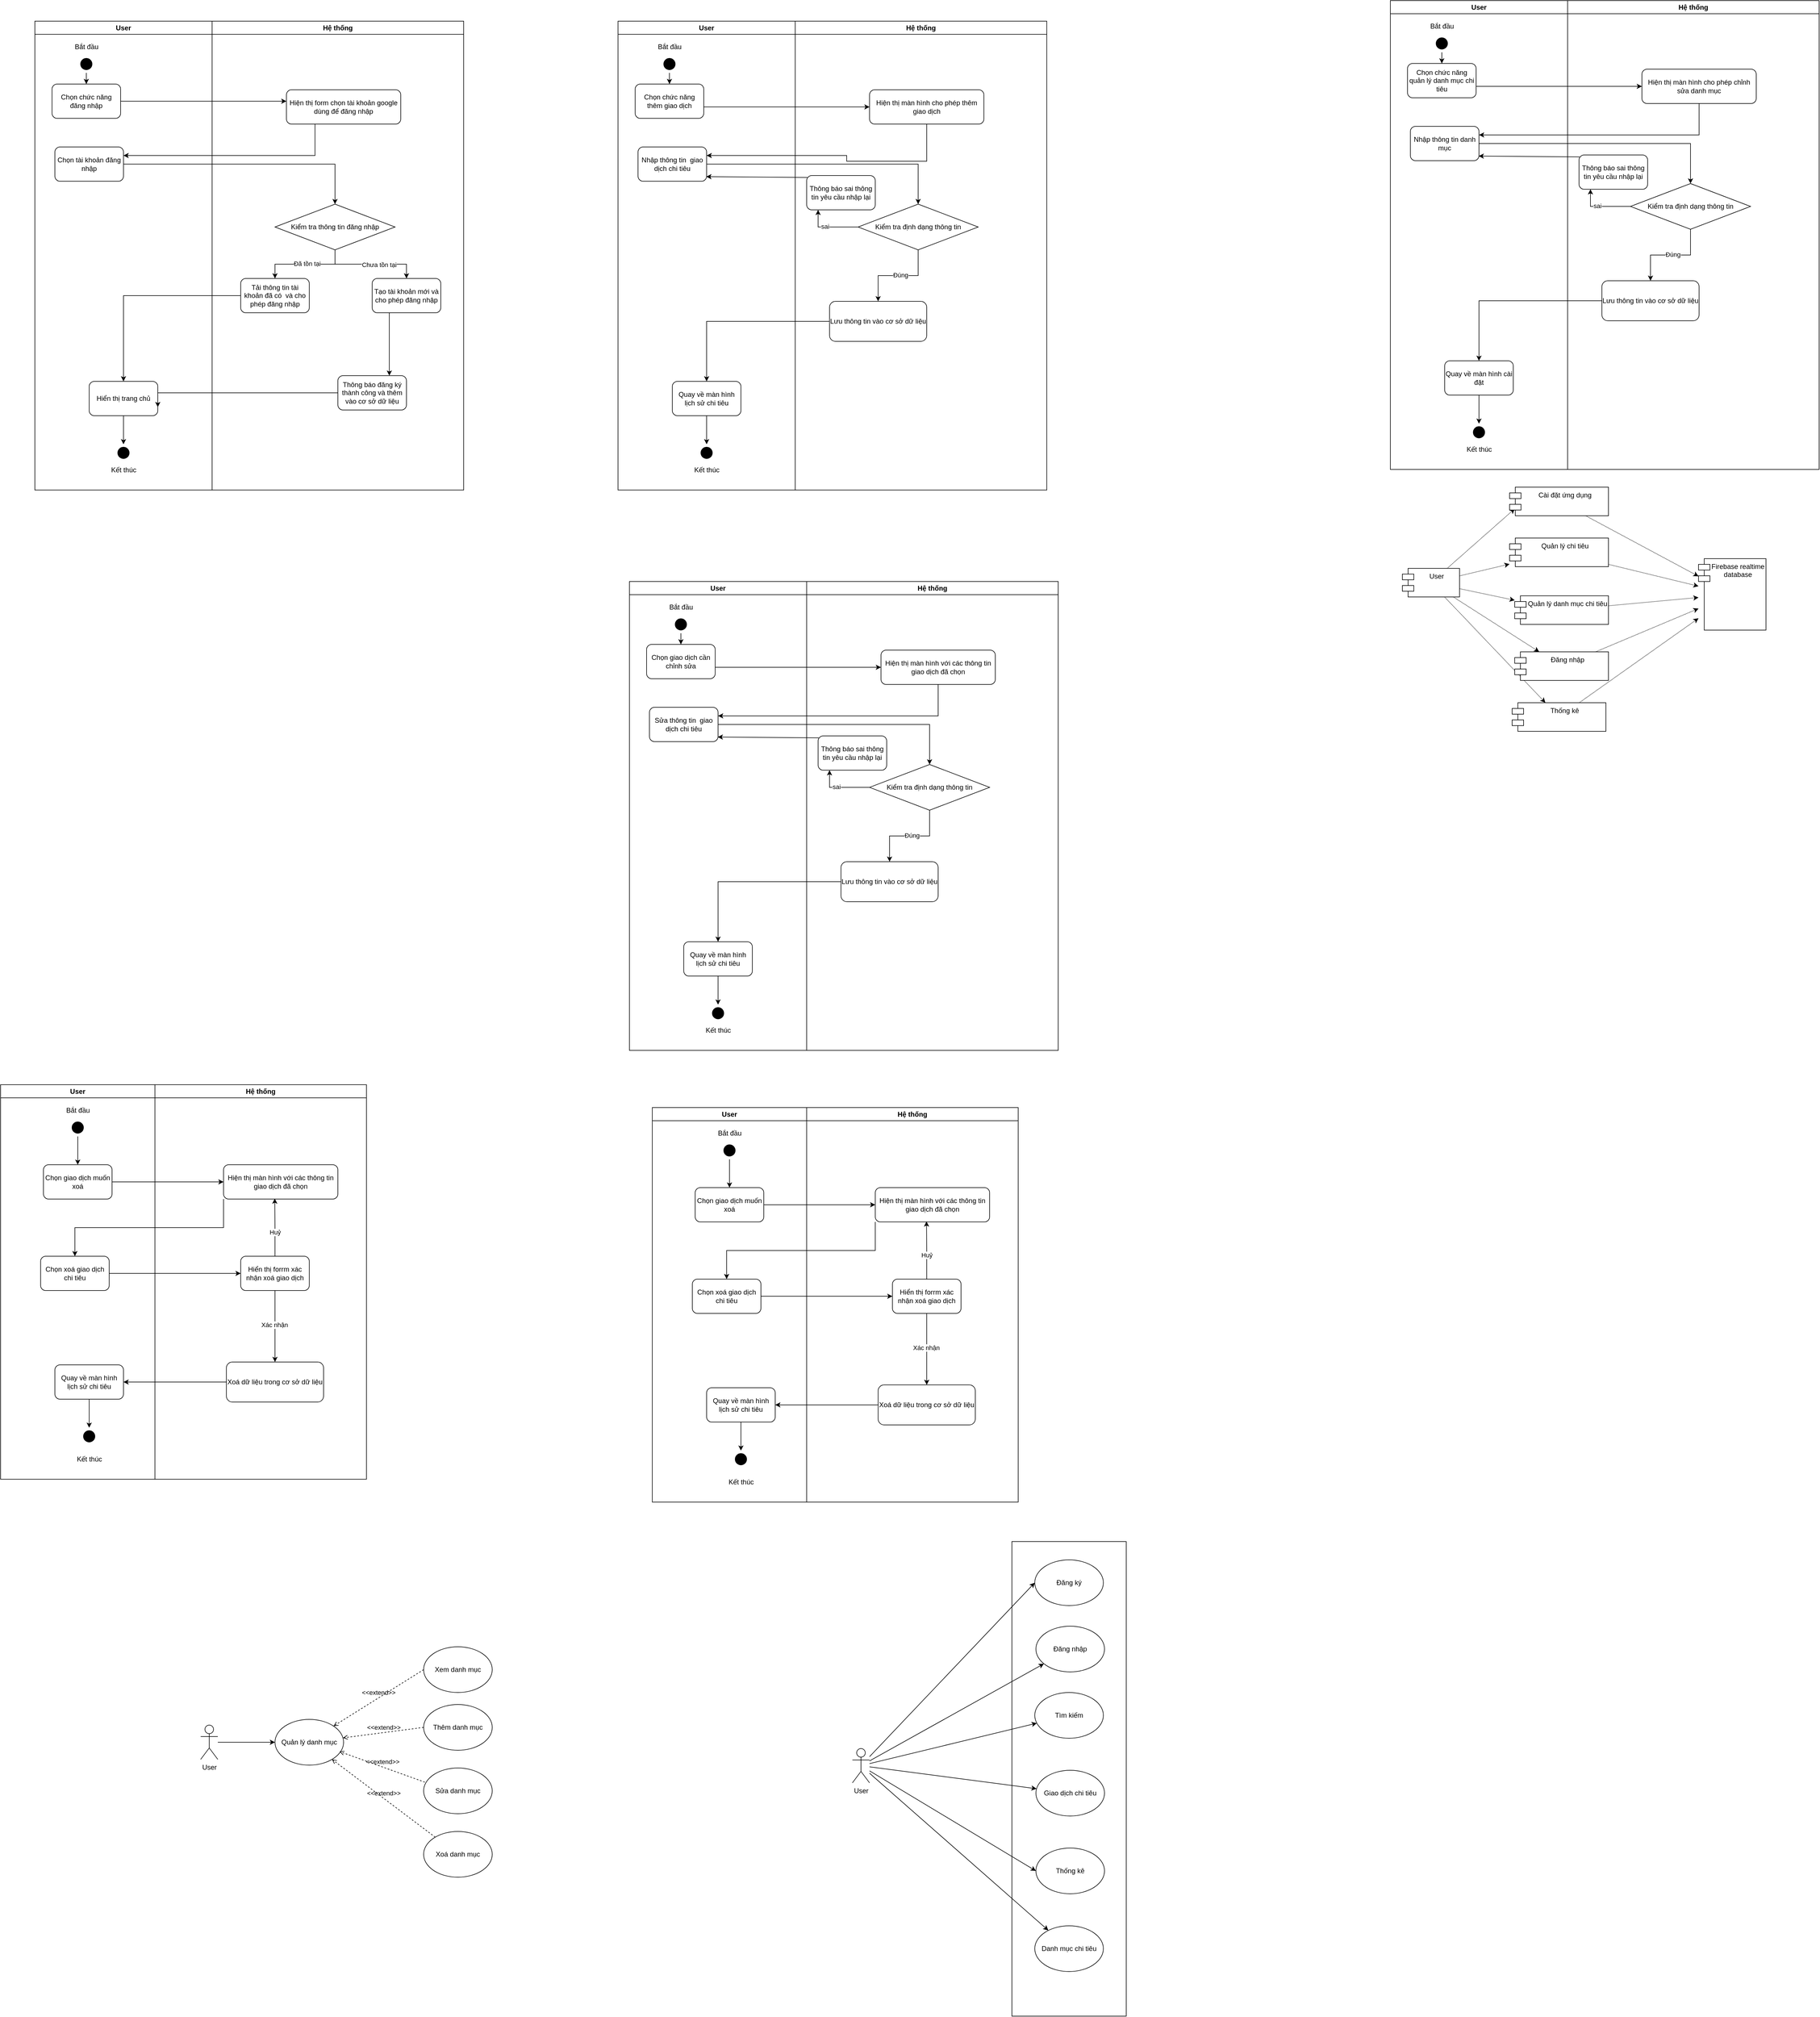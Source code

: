 <mxfile version="22.1.7" type="github">
  <diagram name="Page-1" id="KXttpU9CFeDiYu4vmngs">
    <mxGraphModel dx="1551" dy="868" grid="0" gridSize="10" guides="1" tooltips="1" connect="1" arrows="1" fold="1" page="1" pageScale="1" pageWidth="1200" pageHeight="1920" math="0" shadow="0">
      <root>
        <mxCell id="0" />
        <mxCell id="1" parent="0" />
        <mxCell id="1gGmedYD_RCK3_45rb0M-1" value="User" style="swimlane;whiteSpace=wrap;html=1;" parent="1" vertex="1">
          <mxGeometry x="260" y="290" width="310" height="820" as="geometry" />
        </mxCell>
        <mxCell id="1gGmedYD_RCK3_45rb0M-26" style="edgeStyle=orthogonalEdgeStyle;rounded=0;orthogonalLoop=1;jettySize=auto;html=1;" parent="1gGmedYD_RCK3_45rb0M-1" source="1gGmedYD_RCK3_45rb0M-3" target="1gGmedYD_RCK3_45rb0M-4" edge="1">
          <mxGeometry relative="1" as="geometry" />
        </mxCell>
        <mxCell id="1gGmedYD_RCK3_45rb0M-3" value="" style="ellipse;html=1;shape=endState;fillColor=#000000;strokeColor=#FFFFFF;" parent="1gGmedYD_RCK3_45rb0M-1" vertex="1">
          <mxGeometry x="75" y="60" width="30" height="30" as="geometry" />
        </mxCell>
        <mxCell id="1gGmedYD_RCK3_45rb0M-4" value="Chọn chức năng đăng nhập" style="rounded=1;whiteSpace=wrap;html=1;" parent="1gGmedYD_RCK3_45rb0M-1" vertex="1">
          <mxGeometry x="30" y="110" width="120" height="60" as="geometry" />
        </mxCell>
        <mxCell id="1gGmedYD_RCK3_45rb0M-6" value="Chọn tài khoản đăng nhập" style="rounded=1;whiteSpace=wrap;html=1;" parent="1gGmedYD_RCK3_45rb0M-1" vertex="1">
          <mxGeometry x="35" y="220" width="120" height="60" as="geometry" />
        </mxCell>
        <mxCell id="1gGmedYD_RCK3_45rb0M-20" style="edgeStyle=orthogonalEdgeStyle;rounded=0;orthogonalLoop=1;jettySize=auto;html=1;" parent="1gGmedYD_RCK3_45rb0M-1" source="1gGmedYD_RCK3_45rb0M-18" target="1gGmedYD_RCK3_45rb0M-19" edge="1">
          <mxGeometry relative="1" as="geometry" />
        </mxCell>
        <mxCell id="1gGmedYD_RCK3_45rb0M-18" value="Hiển thị trang chủ" style="rounded=1;whiteSpace=wrap;html=1;" parent="1gGmedYD_RCK3_45rb0M-1" vertex="1">
          <mxGeometry x="95" y="630" width="120" height="60" as="geometry" />
        </mxCell>
        <mxCell id="1gGmedYD_RCK3_45rb0M-19" value="" style="ellipse;html=1;shape=endState;fillColor=#000000;strokeColor=#FFFFFF;" parent="1gGmedYD_RCK3_45rb0M-1" vertex="1">
          <mxGeometry x="140" y="740" width="30" height="30" as="geometry" />
        </mxCell>
        <mxCell id="1gGmedYD_RCK3_45rb0M-21" value="Kết thúc" style="text;html=1;align=center;verticalAlign=middle;resizable=0;points=[];autosize=1;strokeColor=none;fillColor=none;" parent="1gGmedYD_RCK3_45rb0M-1" vertex="1">
          <mxGeometry x="120" y="770" width="70" height="30" as="geometry" />
        </mxCell>
        <mxCell id="1gGmedYD_RCK3_45rb0M-27" value="Bắt đầu" style="text;html=1;align=center;verticalAlign=middle;resizable=0;points=[];autosize=1;strokeColor=none;fillColor=none;" parent="1gGmedYD_RCK3_45rb0M-1" vertex="1">
          <mxGeometry x="55" y="30" width="70" height="30" as="geometry" />
        </mxCell>
        <mxCell id="1gGmedYD_RCK3_45rb0M-2" value="Hệ thống" style="swimlane;whiteSpace=wrap;html=1;" parent="1" vertex="1">
          <mxGeometry x="570" y="290" width="440" height="820" as="geometry" />
        </mxCell>
        <mxCell id="1gGmedYD_RCK3_45rb0M-5" value="Hiện thị form chọn tài khoản google dùng để đăng nhập" style="rounded=1;whiteSpace=wrap;html=1;" parent="1gGmedYD_RCK3_45rb0M-2" vertex="1">
          <mxGeometry x="130" y="120" width="200" height="60" as="geometry" />
        </mxCell>
        <mxCell id="1gGmedYD_RCK3_45rb0M-10" style="edgeStyle=orthogonalEdgeStyle;rounded=0;orthogonalLoop=1;jettySize=auto;html=1;" parent="1gGmedYD_RCK3_45rb0M-2" source="1gGmedYD_RCK3_45rb0M-7" target="1gGmedYD_RCK3_45rb0M-8" edge="1">
          <mxGeometry relative="1" as="geometry" />
        </mxCell>
        <mxCell id="1gGmedYD_RCK3_45rb0M-12" value="Đã tồn tại" style="edgeLabel;html=1;align=center;verticalAlign=middle;resizable=0;points=[];" parent="1gGmedYD_RCK3_45rb0M-10" vertex="1" connectable="0">
          <mxGeometry x="-0.043" y="-1" relative="1" as="geometry">
            <mxPoint as="offset" />
          </mxGeometry>
        </mxCell>
        <mxCell id="1gGmedYD_RCK3_45rb0M-11" style="edgeStyle=orthogonalEdgeStyle;rounded=0;orthogonalLoop=1;jettySize=auto;html=1;" parent="1gGmedYD_RCK3_45rb0M-2" source="1gGmedYD_RCK3_45rb0M-7" target="1gGmedYD_RCK3_45rb0M-9" edge="1">
          <mxGeometry relative="1" as="geometry" />
        </mxCell>
        <mxCell id="1gGmedYD_RCK3_45rb0M-13" value="Chưa tồn tại" style="edgeLabel;html=1;align=center;verticalAlign=middle;resizable=0;points=[];" parent="1gGmedYD_RCK3_45rb0M-11" vertex="1" connectable="0">
          <mxGeometry x="0.164" y="-1" relative="1" as="geometry">
            <mxPoint as="offset" />
          </mxGeometry>
        </mxCell>
        <mxCell id="1gGmedYD_RCK3_45rb0M-7" value="Kiểm tra thông tin đăng nhập" style="rhombus;whiteSpace=wrap;html=1;" parent="1gGmedYD_RCK3_45rb0M-2" vertex="1">
          <mxGeometry x="110" y="320" width="210" height="80" as="geometry" />
        </mxCell>
        <mxCell id="1gGmedYD_RCK3_45rb0M-8" value="Tải thông tin tài khoản đã có&amp;nbsp; và cho phép đăng nhập" style="rounded=1;whiteSpace=wrap;html=1;" parent="1gGmedYD_RCK3_45rb0M-2" vertex="1">
          <mxGeometry x="50" y="450" width="120" height="60" as="geometry" />
        </mxCell>
        <mxCell id="1gGmedYD_RCK3_45rb0M-9" value="Tạo tài khoản mới và cho phép đăng nhập" style="rounded=1;whiteSpace=wrap;html=1;" parent="1gGmedYD_RCK3_45rb0M-2" vertex="1">
          <mxGeometry x="280" y="450" width="120" height="60" as="geometry" />
        </mxCell>
        <mxCell id="1gGmedYD_RCK3_45rb0M-16" value="Thông báo đăng ký thành công và thêm vào cơ sở dữ liệu" style="rounded=1;whiteSpace=wrap;html=1;" parent="1gGmedYD_RCK3_45rb0M-2" vertex="1">
          <mxGeometry x="220" y="620" width="120" height="60" as="geometry" />
        </mxCell>
        <mxCell id="1gGmedYD_RCK3_45rb0M-17" value="" style="endArrow=classic;html=1;rounded=0;entryX=0.75;entryY=0;entryDx=0;entryDy=0;exitX=0.25;exitY=1;exitDx=0;exitDy=0;" parent="1gGmedYD_RCK3_45rb0M-2" source="1gGmedYD_RCK3_45rb0M-9" target="1gGmedYD_RCK3_45rb0M-16" edge="1">
          <mxGeometry width="50" height="50" relative="1" as="geometry">
            <mxPoint y="470" as="sourcePoint" />
            <mxPoint x="50" y="420" as="targetPoint" />
            <Array as="points" />
          </mxGeometry>
        </mxCell>
        <mxCell id="1gGmedYD_RCK3_45rb0M-22" style="edgeStyle=orthogonalEdgeStyle;rounded=0;orthogonalLoop=1;jettySize=auto;html=1;entryX=1;entryY=0.75;entryDx=0;entryDy=0;" parent="1" source="1gGmedYD_RCK3_45rb0M-16" target="1gGmedYD_RCK3_45rb0M-18" edge="1">
          <mxGeometry relative="1" as="geometry">
            <Array as="points">
              <mxPoint x="475" y="940" />
            </Array>
          </mxGeometry>
        </mxCell>
        <mxCell id="1gGmedYD_RCK3_45rb0M-23" style="edgeStyle=orthogonalEdgeStyle;rounded=0;orthogonalLoop=1;jettySize=auto;html=1;" parent="1" source="1gGmedYD_RCK3_45rb0M-8" target="1gGmedYD_RCK3_45rb0M-18" edge="1">
          <mxGeometry relative="1" as="geometry" />
        </mxCell>
        <mxCell id="1gGmedYD_RCK3_45rb0M-15" style="edgeStyle=orthogonalEdgeStyle;rounded=0;orthogonalLoop=1;jettySize=auto;html=1;" parent="1" source="1gGmedYD_RCK3_45rb0M-6" target="1gGmedYD_RCK3_45rb0M-7" edge="1">
          <mxGeometry relative="1" as="geometry">
            <mxPoint x="490" y="620" as="targetPoint" />
          </mxGeometry>
        </mxCell>
        <mxCell id="1gGmedYD_RCK3_45rb0M-24" style="edgeStyle=orthogonalEdgeStyle;rounded=0;orthogonalLoop=1;jettySize=auto;html=1;" parent="1" source="1gGmedYD_RCK3_45rb0M-4" target="1gGmedYD_RCK3_45rb0M-5" edge="1">
          <mxGeometry relative="1" as="geometry">
            <Array as="points">
              <mxPoint x="630" y="430" />
              <mxPoint x="630" y="430" />
            </Array>
          </mxGeometry>
        </mxCell>
        <mxCell id="1gGmedYD_RCK3_45rb0M-25" style="edgeStyle=orthogonalEdgeStyle;rounded=0;orthogonalLoop=1;jettySize=auto;html=1;entryX=1;entryY=0.25;entryDx=0;entryDy=0;" parent="1" source="1gGmedYD_RCK3_45rb0M-5" target="1gGmedYD_RCK3_45rb0M-6" edge="1">
          <mxGeometry relative="1" as="geometry">
            <Array as="points">
              <mxPoint x="750" y="525" />
            </Array>
          </mxGeometry>
        </mxCell>
        <mxCell id="1gGmedYD_RCK3_45rb0M-28" value="User" style="swimlane;whiteSpace=wrap;html=1;" parent="1" vertex="1">
          <mxGeometry x="1280" y="290" width="310" height="820" as="geometry" />
        </mxCell>
        <mxCell id="1gGmedYD_RCK3_45rb0M-29" style="edgeStyle=orthogonalEdgeStyle;rounded=0;orthogonalLoop=1;jettySize=auto;html=1;" parent="1gGmedYD_RCK3_45rb0M-28" source="1gGmedYD_RCK3_45rb0M-30" target="1gGmedYD_RCK3_45rb0M-31" edge="1">
          <mxGeometry relative="1" as="geometry" />
        </mxCell>
        <mxCell id="1gGmedYD_RCK3_45rb0M-30" value="" style="ellipse;html=1;shape=endState;fillColor=#000000;strokeColor=#FFFFFF;" parent="1gGmedYD_RCK3_45rb0M-28" vertex="1">
          <mxGeometry x="75" y="60" width="30" height="30" as="geometry" />
        </mxCell>
        <mxCell id="1gGmedYD_RCK3_45rb0M-31" value="Chọn chức năng thêm giao dịch" style="rounded=1;whiteSpace=wrap;html=1;" parent="1gGmedYD_RCK3_45rb0M-28" vertex="1">
          <mxGeometry x="30" y="110" width="120" height="60" as="geometry" />
        </mxCell>
        <mxCell id="1gGmedYD_RCK3_45rb0M-32" value="Nhập thông tin&amp;nbsp; giao dịch chi tiêu" style="rounded=1;whiteSpace=wrap;html=1;" parent="1gGmedYD_RCK3_45rb0M-28" vertex="1">
          <mxGeometry x="35" y="220" width="120" height="60" as="geometry" />
        </mxCell>
        <mxCell id="1gGmedYD_RCK3_45rb0M-33" style="edgeStyle=orthogonalEdgeStyle;rounded=0;orthogonalLoop=1;jettySize=auto;html=1;" parent="1gGmedYD_RCK3_45rb0M-28" source="1gGmedYD_RCK3_45rb0M-34" target="1gGmedYD_RCK3_45rb0M-35" edge="1">
          <mxGeometry relative="1" as="geometry" />
        </mxCell>
        <mxCell id="1gGmedYD_RCK3_45rb0M-34" value="Quay về màn hình lịch sử chi tiêu" style="rounded=1;whiteSpace=wrap;html=1;" parent="1gGmedYD_RCK3_45rb0M-28" vertex="1">
          <mxGeometry x="95" y="630" width="120" height="60" as="geometry" />
        </mxCell>
        <mxCell id="1gGmedYD_RCK3_45rb0M-35" value="" style="ellipse;html=1;shape=endState;fillColor=#000000;strokeColor=#FFFFFF;" parent="1gGmedYD_RCK3_45rb0M-28" vertex="1">
          <mxGeometry x="140" y="740" width="30" height="30" as="geometry" />
        </mxCell>
        <mxCell id="1gGmedYD_RCK3_45rb0M-36" value="Kết thúc" style="text;html=1;align=center;verticalAlign=middle;resizable=0;points=[];autosize=1;strokeColor=none;fillColor=none;" parent="1gGmedYD_RCK3_45rb0M-28" vertex="1">
          <mxGeometry x="120" y="770" width="70" height="30" as="geometry" />
        </mxCell>
        <mxCell id="1gGmedYD_RCK3_45rb0M-37" value="Bắt đầu" style="text;html=1;align=center;verticalAlign=middle;resizable=0;points=[];autosize=1;strokeColor=none;fillColor=none;" parent="1gGmedYD_RCK3_45rb0M-28" vertex="1">
          <mxGeometry x="55" y="30" width="70" height="30" as="geometry" />
        </mxCell>
        <mxCell id="1gGmedYD_RCK3_45rb0M-38" value="Hệ thống" style="swimlane;whiteSpace=wrap;html=1;" parent="1" vertex="1">
          <mxGeometry x="1590" y="290" width="440" height="820" as="geometry" />
        </mxCell>
        <mxCell id="1gGmedYD_RCK3_45rb0M-39" value="Hiện thị màn hình cho phép thêm giao dịch" style="rounded=1;whiteSpace=wrap;html=1;" parent="1gGmedYD_RCK3_45rb0M-38" vertex="1">
          <mxGeometry x="130" y="120" width="200" height="60" as="geometry" />
        </mxCell>
        <mxCell id="1gGmedYD_RCK3_45rb0M-40" style="edgeStyle=orthogonalEdgeStyle;rounded=0;orthogonalLoop=1;jettySize=auto;html=1;" parent="1gGmedYD_RCK3_45rb0M-38" source="1gGmedYD_RCK3_45rb0M-44" target="1gGmedYD_RCK3_45rb0M-45" edge="1">
          <mxGeometry relative="1" as="geometry" />
        </mxCell>
        <mxCell id="1gGmedYD_RCK3_45rb0M-41" value="Đúng" style="edgeLabel;html=1;align=center;verticalAlign=middle;resizable=0;points=[];" parent="1gGmedYD_RCK3_45rb0M-40" vertex="1" connectable="0">
          <mxGeometry x="-0.043" y="-1" relative="1" as="geometry">
            <mxPoint as="offset" />
          </mxGeometry>
        </mxCell>
        <mxCell id="1gGmedYD_RCK3_45rb0M-42" style="edgeStyle=orthogonalEdgeStyle;rounded=0;orthogonalLoop=1;jettySize=auto;html=1;exitX=0;exitY=0.5;exitDx=0;exitDy=0;" parent="1gGmedYD_RCK3_45rb0M-38" source="1gGmedYD_RCK3_45rb0M-44" edge="1">
          <mxGeometry relative="1" as="geometry">
            <mxPoint x="100" y="360" as="sourcePoint" />
            <mxPoint x="40" y="330" as="targetPoint" />
            <Array as="points">
              <mxPoint x="40" y="360" />
            </Array>
          </mxGeometry>
        </mxCell>
        <mxCell id="1gGmedYD_RCK3_45rb0M-43" value="sai" style="edgeLabel;html=1;align=center;verticalAlign=middle;resizable=0;points=[];" parent="1gGmedYD_RCK3_45rb0M-42" vertex="1" connectable="0">
          <mxGeometry x="0.164" y="-1" relative="1" as="geometry">
            <mxPoint as="offset" />
          </mxGeometry>
        </mxCell>
        <mxCell id="1gGmedYD_RCK3_45rb0M-44" value="Kiểm tra định dạng thông tin" style="rhombus;whiteSpace=wrap;html=1;" parent="1gGmedYD_RCK3_45rb0M-38" vertex="1">
          <mxGeometry x="110" y="320" width="210" height="80" as="geometry" />
        </mxCell>
        <mxCell id="1gGmedYD_RCK3_45rb0M-45" value="Lưu thông tin vào cơ sở dữ liệu " style="rounded=1;whiteSpace=wrap;html=1;" parent="1gGmedYD_RCK3_45rb0M-38" vertex="1">
          <mxGeometry x="60" y="490" width="170" height="70" as="geometry" />
        </mxCell>
        <mxCell id="1gGmedYD_RCK3_45rb0M-46" value="Thông báo sai thông tin yêu cầu nhập lại" style="rounded=1;whiteSpace=wrap;html=1;" parent="1gGmedYD_RCK3_45rb0M-38" vertex="1">
          <mxGeometry x="20" y="270" width="120" height="60" as="geometry" />
        </mxCell>
        <mxCell id="1gGmedYD_RCK3_45rb0M-50" style="edgeStyle=orthogonalEdgeStyle;rounded=0;orthogonalLoop=1;jettySize=auto;html=1;" parent="1" source="1gGmedYD_RCK3_45rb0M-45" target="1gGmedYD_RCK3_45rb0M-34" edge="1">
          <mxGeometry relative="1" as="geometry" />
        </mxCell>
        <mxCell id="1gGmedYD_RCK3_45rb0M-51" style="edgeStyle=orthogonalEdgeStyle;rounded=0;orthogonalLoop=1;jettySize=auto;html=1;" parent="1" source="1gGmedYD_RCK3_45rb0M-32" target="1gGmedYD_RCK3_45rb0M-44" edge="1">
          <mxGeometry relative="1" as="geometry">
            <mxPoint x="1420" y="630" as="targetPoint" />
          </mxGeometry>
        </mxCell>
        <mxCell id="1gGmedYD_RCK3_45rb0M-52" style="edgeStyle=orthogonalEdgeStyle;rounded=0;orthogonalLoop=1;jettySize=auto;html=1;" parent="1" source="1gGmedYD_RCK3_45rb0M-31" target="1gGmedYD_RCK3_45rb0M-39" edge="1">
          <mxGeometry relative="1" as="geometry">
            <Array as="points">
              <mxPoint x="1560" y="440" />
              <mxPoint x="1560" y="440" />
            </Array>
          </mxGeometry>
        </mxCell>
        <mxCell id="1gGmedYD_RCK3_45rb0M-53" style="edgeStyle=orthogonalEdgeStyle;rounded=0;orthogonalLoop=1;jettySize=auto;html=1;entryX=1;entryY=0.25;entryDx=0;entryDy=0;" parent="1" source="1gGmedYD_RCK3_45rb0M-39" target="1gGmedYD_RCK3_45rb0M-32" edge="1">
          <mxGeometry relative="1" as="geometry">
            <Array as="points">
              <mxPoint x="1680" y="535" />
            </Array>
          </mxGeometry>
        </mxCell>
        <mxCell id="1gGmedYD_RCK3_45rb0M-55" style="rounded=0;orthogonalLoop=1;jettySize=auto;html=1;entryX=0.995;entryY=0.866;entryDx=0;entryDy=0;entryPerimeter=0;exitX=0.009;exitY=0.056;exitDx=0;exitDy=0;exitPerimeter=0;" parent="1" source="1gGmedYD_RCK3_45rb0M-46" target="1gGmedYD_RCK3_45rb0M-32" edge="1">
          <mxGeometry relative="1" as="geometry" />
        </mxCell>
        <mxCell id="1gGmedYD_RCK3_45rb0M-80" value="User" style="swimlane;whiteSpace=wrap;html=1;" parent="1" vertex="1">
          <mxGeometry x="1300" y="1270" width="310" height="820" as="geometry" />
        </mxCell>
        <mxCell id="1gGmedYD_RCK3_45rb0M-81" style="edgeStyle=orthogonalEdgeStyle;rounded=0;orthogonalLoop=1;jettySize=auto;html=1;" parent="1gGmedYD_RCK3_45rb0M-80" source="1gGmedYD_RCK3_45rb0M-82" target="1gGmedYD_RCK3_45rb0M-83" edge="1">
          <mxGeometry relative="1" as="geometry" />
        </mxCell>
        <mxCell id="1gGmedYD_RCK3_45rb0M-82" value="" style="ellipse;html=1;shape=endState;fillColor=#000000;strokeColor=#FFFFFF;" parent="1gGmedYD_RCK3_45rb0M-80" vertex="1">
          <mxGeometry x="75" y="60" width="30" height="30" as="geometry" />
        </mxCell>
        <mxCell id="1gGmedYD_RCK3_45rb0M-83" value="Chọn giao dịch cần chỉnh sửa" style="rounded=1;whiteSpace=wrap;html=1;" parent="1gGmedYD_RCK3_45rb0M-80" vertex="1">
          <mxGeometry x="30" y="110" width="120" height="60" as="geometry" />
        </mxCell>
        <mxCell id="1gGmedYD_RCK3_45rb0M-84" value="Sửa thông tin&amp;nbsp; giao dịch chi tiêu" style="rounded=1;whiteSpace=wrap;html=1;" parent="1gGmedYD_RCK3_45rb0M-80" vertex="1">
          <mxGeometry x="35" y="220" width="120" height="60" as="geometry" />
        </mxCell>
        <mxCell id="1gGmedYD_RCK3_45rb0M-85" style="edgeStyle=orthogonalEdgeStyle;rounded=0;orthogonalLoop=1;jettySize=auto;html=1;" parent="1gGmedYD_RCK3_45rb0M-80" source="1gGmedYD_RCK3_45rb0M-86" target="1gGmedYD_RCK3_45rb0M-87" edge="1">
          <mxGeometry relative="1" as="geometry" />
        </mxCell>
        <mxCell id="1gGmedYD_RCK3_45rb0M-86" value="Quay về màn hình lịch sử chi tiêu" style="rounded=1;whiteSpace=wrap;html=1;" parent="1gGmedYD_RCK3_45rb0M-80" vertex="1">
          <mxGeometry x="95" y="630" width="120" height="60" as="geometry" />
        </mxCell>
        <mxCell id="1gGmedYD_RCK3_45rb0M-87" value="" style="ellipse;html=1;shape=endState;fillColor=#000000;strokeColor=#FFFFFF;" parent="1gGmedYD_RCK3_45rb0M-80" vertex="1">
          <mxGeometry x="140" y="740" width="30" height="30" as="geometry" />
        </mxCell>
        <mxCell id="1gGmedYD_RCK3_45rb0M-88" value="Kết thúc" style="text;html=1;align=center;verticalAlign=middle;resizable=0;points=[];autosize=1;strokeColor=none;fillColor=none;" parent="1gGmedYD_RCK3_45rb0M-80" vertex="1">
          <mxGeometry x="120" y="770" width="70" height="30" as="geometry" />
        </mxCell>
        <mxCell id="1gGmedYD_RCK3_45rb0M-89" value="Bắt đầu" style="text;html=1;align=center;verticalAlign=middle;resizable=0;points=[];autosize=1;strokeColor=none;fillColor=none;" parent="1gGmedYD_RCK3_45rb0M-80" vertex="1">
          <mxGeometry x="55" y="30" width="70" height="30" as="geometry" />
        </mxCell>
        <mxCell id="1gGmedYD_RCK3_45rb0M-90" value="Hệ thống" style="swimlane;whiteSpace=wrap;html=1;" parent="1" vertex="1">
          <mxGeometry x="1610" y="1270" width="440" height="820" as="geometry" />
        </mxCell>
        <mxCell id="1gGmedYD_RCK3_45rb0M-91" value="Hiện thị màn hình với các thông tin giao dịch đã chọn" style="rounded=1;whiteSpace=wrap;html=1;" parent="1gGmedYD_RCK3_45rb0M-90" vertex="1">
          <mxGeometry x="130" y="120" width="200" height="60" as="geometry" />
        </mxCell>
        <mxCell id="1gGmedYD_RCK3_45rb0M-92" style="edgeStyle=orthogonalEdgeStyle;rounded=0;orthogonalLoop=1;jettySize=auto;html=1;" parent="1gGmedYD_RCK3_45rb0M-90" source="1gGmedYD_RCK3_45rb0M-96" target="1gGmedYD_RCK3_45rb0M-97" edge="1">
          <mxGeometry relative="1" as="geometry" />
        </mxCell>
        <mxCell id="1gGmedYD_RCK3_45rb0M-93" value="Đúng" style="edgeLabel;html=1;align=center;verticalAlign=middle;resizable=0;points=[];" parent="1gGmedYD_RCK3_45rb0M-92" vertex="1" connectable="0">
          <mxGeometry x="-0.043" y="-1" relative="1" as="geometry">
            <mxPoint as="offset" />
          </mxGeometry>
        </mxCell>
        <mxCell id="1gGmedYD_RCK3_45rb0M-94" style="edgeStyle=orthogonalEdgeStyle;rounded=0;orthogonalLoop=1;jettySize=auto;html=1;exitX=0;exitY=0.5;exitDx=0;exitDy=0;" parent="1gGmedYD_RCK3_45rb0M-90" source="1gGmedYD_RCK3_45rb0M-96" edge="1">
          <mxGeometry relative="1" as="geometry">
            <mxPoint x="100" y="360" as="sourcePoint" />
            <mxPoint x="40" y="330" as="targetPoint" />
            <Array as="points">
              <mxPoint x="40" y="360" />
            </Array>
          </mxGeometry>
        </mxCell>
        <mxCell id="1gGmedYD_RCK3_45rb0M-95" value="sai" style="edgeLabel;html=1;align=center;verticalAlign=middle;resizable=0;points=[];" parent="1gGmedYD_RCK3_45rb0M-94" vertex="1" connectable="0">
          <mxGeometry x="0.164" y="-1" relative="1" as="geometry">
            <mxPoint as="offset" />
          </mxGeometry>
        </mxCell>
        <mxCell id="1gGmedYD_RCK3_45rb0M-96" value="Kiểm tra định dạng thông tin" style="rhombus;whiteSpace=wrap;html=1;" parent="1gGmedYD_RCK3_45rb0M-90" vertex="1">
          <mxGeometry x="110" y="320" width="210" height="80" as="geometry" />
        </mxCell>
        <mxCell id="1gGmedYD_RCK3_45rb0M-97" value="Lưu thông tin vào cơ sở dữ liệu " style="rounded=1;whiteSpace=wrap;html=1;" parent="1gGmedYD_RCK3_45rb0M-90" vertex="1">
          <mxGeometry x="60" y="490" width="170" height="70" as="geometry" />
        </mxCell>
        <mxCell id="1gGmedYD_RCK3_45rb0M-98" value="Thông báo sai thông tin yêu cầu nhập lại" style="rounded=1;whiteSpace=wrap;html=1;" parent="1gGmedYD_RCK3_45rb0M-90" vertex="1">
          <mxGeometry x="20" y="270" width="120" height="60" as="geometry" />
        </mxCell>
        <mxCell id="1gGmedYD_RCK3_45rb0M-99" style="edgeStyle=orthogonalEdgeStyle;rounded=0;orthogonalLoop=1;jettySize=auto;html=1;" parent="1" source="1gGmedYD_RCK3_45rb0M-97" target="1gGmedYD_RCK3_45rb0M-86" edge="1">
          <mxGeometry relative="1" as="geometry" />
        </mxCell>
        <mxCell id="1gGmedYD_RCK3_45rb0M-100" style="edgeStyle=orthogonalEdgeStyle;rounded=0;orthogonalLoop=1;jettySize=auto;html=1;" parent="1" source="1gGmedYD_RCK3_45rb0M-84" target="1gGmedYD_RCK3_45rb0M-96" edge="1">
          <mxGeometry relative="1" as="geometry">
            <mxPoint x="1440" y="1610" as="targetPoint" />
          </mxGeometry>
        </mxCell>
        <mxCell id="1gGmedYD_RCK3_45rb0M-101" style="edgeStyle=orthogonalEdgeStyle;rounded=0;orthogonalLoop=1;jettySize=auto;html=1;" parent="1" source="1gGmedYD_RCK3_45rb0M-83" target="1gGmedYD_RCK3_45rb0M-91" edge="1">
          <mxGeometry relative="1" as="geometry">
            <Array as="points">
              <mxPoint x="1580" y="1420" />
              <mxPoint x="1580" y="1420" />
            </Array>
          </mxGeometry>
        </mxCell>
        <mxCell id="1gGmedYD_RCK3_45rb0M-102" style="edgeStyle=orthogonalEdgeStyle;rounded=0;orthogonalLoop=1;jettySize=auto;html=1;entryX=1;entryY=0.25;entryDx=0;entryDy=0;" parent="1" source="1gGmedYD_RCK3_45rb0M-91" target="1gGmedYD_RCK3_45rb0M-84" edge="1">
          <mxGeometry relative="1" as="geometry">
            <Array as="points">
              <mxPoint x="1840" y="1505" />
            </Array>
          </mxGeometry>
        </mxCell>
        <mxCell id="1gGmedYD_RCK3_45rb0M-103" style="rounded=0;orthogonalLoop=1;jettySize=auto;html=1;entryX=0.995;entryY=0.866;entryDx=0;entryDy=0;entryPerimeter=0;exitX=0.009;exitY=0.056;exitDx=0;exitDy=0;exitPerimeter=0;" parent="1" source="1gGmedYD_RCK3_45rb0M-98" target="1gGmedYD_RCK3_45rb0M-84" edge="1">
          <mxGeometry relative="1" as="geometry" />
        </mxCell>
        <mxCell id="1gGmedYD_RCK3_45rb0M-114" value="User" style="swimlane;whiteSpace=wrap;html=1;" parent="1" vertex="1">
          <mxGeometry x="1340" y="2190" width="270" height="690" as="geometry" />
        </mxCell>
        <mxCell id="1gGmedYD_RCK3_45rb0M-115" style="edgeStyle=orthogonalEdgeStyle;rounded=0;orthogonalLoop=1;jettySize=auto;html=1;" parent="1gGmedYD_RCK3_45rb0M-114" source="1gGmedYD_RCK3_45rb0M-116" target="1gGmedYD_RCK3_45rb0M-117" edge="1">
          <mxGeometry relative="1" as="geometry" />
        </mxCell>
        <mxCell id="1gGmedYD_RCK3_45rb0M-116" value="" style="ellipse;html=1;shape=endState;fillColor=#000000;strokeColor=#FFFFFF;" parent="1gGmedYD_RCK3_45rb0M-114" vertex="1">
          <mxGeometry x="120" y="60" width="30" height="30" as="geometry" />
        </mxCell>
        <mxCell id="1gGmedYD_RCK3_45rb0M-117" value="Chọn giao dịch muốn xoá" style="rounded=1;whiteSpace=wrap;html=1;" parent="1gGmedYD_RCK3_45rb0M-114" vertex="1">
          <mxGeometry x="75" y="140" width="120" height="60" as="geometry" />
        </mxCell>
        <mxCell id="1gGmedYD_RCK3_45rb0M-119" style="edgeStyle=orthogonalEdgeStyle;rounded=0;orthogonalLoop=1;jettySize=auto;html=1;" parent="1gGmedYD_RCK3_45rb0M-114" source="1gGmedYD_RCK3_45rb0M-120" target="1gGmedYD_RCK3_45rb0M-121" edge="1">
          <mxGeometry relative="1" as="geometry" />
        </mxCell>
        <mxCell id="1gGmedYD_RCK3_45rb0M-120" value="Quay về màn hình lịch sử chi tiêu" style="rounded=1;whiteSpace=wrap;html=1;" parent="1gGmedYD_RCK3_45rb0M-114" vertex="1">
          <mxGeometry x="95" y="490" width="120" height="60" as="geometry" />
        </mxCell>
        <mxCell id="1gGmedYD_RCK3_45rb0M-121" value="" style="ellipse;html=1;shape=endState;fillColor=#000000;strokeColor=#FFFFFF;" parent="1gGmedYD_RCK3_45rb0M-114" vertex="1">
          <mxGeometry x="140" y="600" width="30" height="30" as="geometry" />
        </mxCell>
        <mxCell id="1gGmedYD_RCK3_45rb0M-122" value="Kết thúc" style="text;html=1;align=center;verticalAlign=middle;resizable=0;points=[];autosize=1;strokeColor=none;fillColor=none;" parent="1gGmedYD_RCK3_45rb0M-114" vertex="1">
          <mxGeometry x="120" y="640" width="70" height="30" as="geometry" />
        </mxCell>
        <mxCell id="1gGmedYD_RCK3_45rb0M-123" value="Bắt đầu" style="text;html=1;align=center;verticalAlign=middle;resizable=0;points=[];autosize=1;strokeColor=none;fillColor=none;" parent="1gGmedYD_RCK3_45rb0M-114" vertex="1">
          <mxGeometry x="100" y="30" width="70" height="30" as="geometry" />
        </mxCell>
        <mxCell id="1gGmedYD_RCK3_45rb0M-132" value="Chọn xoá giao dịch chi tiêu" style="rounded=1;whiteSpace=wrap;html=1;" parent="1gGmedYD_RCK3_45rb0M-114" vertex="1">
          <mxGeometry x="70" y="300" width="120" height="60" as="geometry" />
        </mxCell>
        <mxCell id="1gGmedYD_RCK3_45rb0M-124" value="Hệ thống" style="swimlane;whiteSpace=wrap;html=1;" parent="1" vertex="1">
          <mxGeometry x="1610" y="2190" width="370" height="690" as="geometry" />
        </mxCell>
        <mxCell id="1gGmedYD_RCK3_45rb0M-125" value="Hiện thị màn hình với các thông tin giao dịch đã chọn" style="rounded=1;whiteSpace=wrap;html=1;" parent="1gGmedYD_RCK3_45rb0M-124" vertex="1">
          <mxGeometry x="120" y="140" width="200" height="60" as="geometry" />
        </mxCell>
        <mxCell id="1gGmedYD_RCK3_45rb0M-126" style="edgeStyle=orthogonalEdgeStyle;rounded=0;orthogonalLoop=1;jettySize=auto;html=1;exitX=0.5;exitY=1;exitDx=0;exitDy=0;" parent="1gGmedYD_RCK3_45rb0M-124" source="1gGmedYD_RCK3_45rb0M-133" target="1gGmedYD_RCK3_45rb0M-131" edge="1">
          <mxGeometry relative="1" as="geometry">
            <mxPoint x="215.0" y="400" as="sourcePoint" />
          </mxGeometry>
        </mxCell>
        <mxCell id="1gGmedYD_RCK3_45rb0M-127" value="Xác nhận" style="edgeLabel;html=1;align=center;verticalAlign=middle;resizable=0;points=[];" parent="1gGmedYD_RCK3_45rb0M-126" vertex="1" connectable="0">
          <mxGeometry x="-0.043" y="-1" relative="1" as="geometry">
            <mxPoint as="offset" />
          </mxGeometry>
        </mxCell>
        <mxCell id="1gGmedYD_RCK3_45rb0M-131" value="Xoá dữ liệu trong cơ sở dữ liệu" style="rounded=1;whiteSpace=wrap;html=1;" parent="1gGmedYD_RCK3_45rb0M-124" vertex="1">
          <mxGeometry x="125" y="485" width="170" height="70" as="geometry" />
        </mxCell>
        <mxCell id="1gGmedYD_RCK3_45rb0M-133" value="Hiển thị forrm xác nhận xoá giao dịch" style="rounded=1;whiteSpace=wrap;html=1;" parent="1gGmedYD_RCK3_45rb0M-124" vertex="1">
          <mxGeometry x="150" y="300" width="120" height="60" as="geometry" />
        </mxCell>
        <mxCell id="1gGmedYD_RCK3_45rb0M-134" style="edgeStyle=orthogonalEdgeStyle;rounded=0;orthogonalLoop=1;jettySize=auto;html=1;entryX=0.448;entryY=0.986;entryDx=0;entryDy=0;entryPerimeter=0;" parent="1gGmedYD_RCK3_45rb0M-124" source="1gGmedYD_RCK3_45rb0M-133" target="1gGmedYD_RCK3_45rb0M-125" edge="1">
          <mxGeometry relative="1" as="geometry" />
        </mxCell>
        <mxCell id="1gGmedYD_RCK3_45rb0M-135" value="Huỷ" style="edgeLabel;html=1;align=center;verticalAlign=middle;resizable=0;points=[];" parent="1gGmedYD_RCK3_45rb0M-134" vertex="1" connectable="0">
          <mxGeometry x="-0.161" relative="1" as="geometry">
            <mxPoint as="offset" />
          </mxGeometry>
        </mxCell>
        <mxCell id="1gGmedYD_RCK3_45rb0M-136" style="edgeStyle=orthogonalEdgeStyle;rounded=0;orthogonalLoop=1;jettySize=auto;html=1;entryX=1;entryY=0.5;entryDx=0;entryDy=0;" parent="1" source="1gGmedYD_RCK3_45rb0M-131" target="1gGmedYD_RCK3_45rb0M-120" edge="1">
          <mxGeometry relative="1" as="geometry" />
        </mxCell>
        <mxCell id="1gGmedYD_RCK3_45rb0M-137" style="edgeStyle=orthogonalEdgeStyle;rounded=0;orthogonalLoop=1;jettySize=auto;html=1;" parent="1" source="1gGmedYD_RCK3_45rb0M-132" target="1gGmedYD_RCK3_45rb0M-133" edge="1">
          <mxGeometry relative="1" as="geometry" />
        </mxCell>
        <mxCell id="1gGmedYD_RCK3_45rb0M-138" style="edgeStyle=orthogonalEdgeStyle;rounded=0;orthogonalLoop=1;jettySize=auto;html=1;" parent="1" source="1gGmedYD_RCK3_45rb0M-117" target="1gGmedYD_RCK3_45rb0M-125" edge="1">
          <mxGeometry relative="1" as="geometry" />
        </mxCell>
        <mxCell id="1gGmedYD_RCK3_45rb0M-139" style="edgeStyle=orthogonalEdgeStyle;rounded=0;orthogonalLoop=1;jettySize=auto;html=1;exitX=0;exitY=1;exitDx=0;exitDy=0;" parent="1" source="1gGmedYD_RCK3_45rb0M-125" target="1gGmedYD_RCK3_45rb0M-132" edge="1">
          <mxGeometry relative="1" as="geometry" />
        </mxCell>
        <mxCell id="1gGmedYD_RCK3_45rb0M-140" value="User" style="swimlane;whiteSpace=wrap;html=1;" parent="1" vertex="1">
          <mxGeometry x="200" y="2150" width="270" height="690" as="geometry" />
        </mxCell>
        <mxCell id="1gGmedYD_RCK3_45rb0M-141" style="edgeStyle=orthogonalEdgeStyle;rounded=0;orthogonalLoop=1;jettySize=auto;html=1;" parent="1gGmedYD_RCK3_45rb0M-140" source="1gGmedYD_RCK3_45rb0M-142" target="1gGmedYD_RCK3_45rb0M-143" edge="1">
          <mxGeometry relative="1" as="geometry" />
        </mxCell>
        <mxCell id="1gGmedYD_RCK3_45rb0M-142" value="" style="ellipse;html=1;shape=endState;fillColor=#000000;strokeColor=#FFFFFF;" parent="1gGmedYD_RCK3_45rb0M-140" vertex="1">
          <mxGeometry x="120" y="60" width="30" height="30" as="geometry" />
        </mxCell>
        <mxCell id="1gGmedYD_RCK3_45rb0M-143" value="Chọn giao dịch muốn xoá" style="rounded=1;whiteSpace=wrap;html=1;" parent="1gGmedYD_RCK3_45rb0M-140" vertex="1">
          <mxGeometry x="75" y="140" width="120" height="60" as="geometry" />
        </mxCell>
        <mxCell id="1gGmedYD_RCK3_45rb0M-144" style="edgeStyle=orthogonalEdgeStyle;rounded=0;orthogonalLoop=1;jettySize=auto;html=1;" parent="1gGmedYD_RCK3_45rb0M-140" source="1gGmedYD_RCK3_45rb0M-145" target="1gGmedYD_RCK3_45rb0M-146" edge="1">
          <mxGeometry relative="1" as="geometry" />
        </mxCell>
        <mxCell id="1gGmedYD_RCK3_45rb0M-145" value="Quay về màn hình lịch sử chi tiêu" style="rounded=1;whiteSpace=wrap;html=1;" parent="1gGmedYD_RCK3_45rb0M-140" vertex="1">
          <mxGeometry x="95" y="490" width="120" height="60" as="geometry" />
        </mxCell>
        <mxCell id="1gGmedYD_RCK3_45rb0M-146" value="" style="ellipse;html=1;shape=endState;fillColor=#000000;strokeColor=#FFFFFF;" parent="1gGmedYD_RCK3_45rb0M-140" vertex="1">
          <mxGeometry x="140" y="600" width="30" height="30" as="geometry" />
        </mxCell>
        <mxCell id="1gGmedYD_RCK3_45rb0M-147" value="Kết thúc" style="text;html=1;align=center;verticalAlign=middle;resizable=0;points=[];autosize=1;strokeColor=none;fillColor=none;" parent="1gGmedYD_RCK3_45rb0M-140" vertex="1">
          <mxGeometry x="120" y="640" width="70" height="30" as="geometry" />
        </mxCell>
        <mxCell id="1gGmedYD_RCK3_45rb0M-148" value="Bắt đầu" style="text;html=1;align=center;verticalAlign=middle;resizable=0;points=[];autosize=1;strokeColor=none;fillColor=none;" parent="1gGmedYD_RCK3_45rb0M-140" vertex="1">
          <mxGeometry x="100" y="30" width="70" height="30" as="geometry" />
        </mxCell>
        <mxCell id="1gGmedYD_RCK3_45rb0M-149" value="Chọn xoá giao dịch chi tiêu" style="rounded=1;whiteSpace=wrap;html=1;" parent="1gGmedYD_RCK3_45rb0M-140" vertex="1">
          <mxGeometry x="70" y="300" width="120" height="60" as="geometry" />
        </mxCell>
        <mxCell id="1gGmedYD_RCK3_45rb0M-150" value="Hệ thống" style="swimlane;whiteSpace=wrap;html=1;" parent="1" vertex="1">
          <mxGeometry x="470" y="2150" width="370" height="690" as="geometry" />
        </mxCell>
        <mxCell id="1gGmedYD_RCK3_45rb0M-151" value="Hiện thị màn hình với các thông tin giao dịch đã chọn" style="rounded=1;whiteSpace=wrap;html=1;" parent="1gGmedYD_RCK3_45rb0M-150" vertex="1">
          <mxGeometry x="120" y="140" width="200" height="60" as="geometry" />
        </mxCell>
        <mxCell id="1gGmedYD_RCK3_45rb0M-152" style="edgeStyle=orthogonalEdgeStyle;rounded=0;orthogonalLoop=1;jettySize=auto;html=1;exitX=0.5;exitY=1;exitDx=0;exitDy=0;" parent="1gGmedYD_RCK3_45rb0M-150" source="1gGmedYD_RCK3_45rb0M-155" target="1gGmedYD_RCK3_45rb0M-154" edge="1">
          <mxGeometry relative="1" as="geometry">
            <mxPoint x="215.0" y="400" as="sourcePoint" />
          </mxGeometry>
        </mxCell>
        <mxCell id="1gGmedYD_RCK3_45rb0M-153" value="Xác nhận" style="edgeLabel;html=1;align=center;verticalAlign=middle;resizable=0;points=[];" parent="1gGmedYD_RCK3_45rb0M-152" vertex="1" connectable="0">
          <mxGeometry x="-0.043" y="-1" relative="1" as="geometry">
            <mxPoint as="offset" />
          </mxGeometry>
        </mxCell>
        <mxCell id="1gGmedYD_RCK3_45rb0M-154" value="Xoá dữ liệu trong cơ sở dữ liệu" style="rounded=1;whiteSpace=wrap;html=1;" parent="1gGmedYD_RCK3_45rb0M-150" vertex="1">
          <mxGeometry x="125" y="485" width="170" height="70" as="geometry" />
        </mxCell>
        <mxCell id="1gGmedYD_RCK3_45rb0M-155" value="Hiển thị forrm xác nhận xoá giao dịch" style="rounded=1;whiteSpace=wrap;html=1;" parent="1gGmedYD_RCK3_45rb0M-150" vertex="1">
          <mxGeometry x="150" y="300" width="120" height="60" as="geometry" />
        </mxCell>
        <mxCell id="1gGmedYD_RCK3_45rb0M-156" style="edgeStyle=orthogonalEdgeStyle;rounded=0;orthogonalLoop=1;jettySize=auto;html=1;entryX=0.448;entryY=0.986;entryDx=0;entryDy=0;entryPerimeter=0;" parent="1gGmedYD_RCK3_45rb0M-150" source="1gGmedYD_RCK3_45rb0M-155" target="1gGmedYD_RCK3_45rb0M-151" edge="1">
          <mxGeometry relative="1" as="geometry" />
        </mxCell>
        <mxCell id="1gGmedYD_RCK3_45rb0M-157" value="Huỷ" style="edgeLabel;html=1;align=center;verticalAlign=middle;resizable=0;points=[];" parent="1gGmedYD_RCK3_45rb0M-156" vertex="1" connectable="0">
          <mxGeometry x="-0.161" relative="1" as="geometry">
            <mxPoint as="offset" />
          </mxGeometry>
        </mxCell>
        <mxCell id="1gGmedYD_RCK3_45rb0M-158" style="edgeStyle=orthogonalEdgeStyle;rounded=0;orthogonalLoop=1;jettySize=auto;html=1;entryX=1;entryY=0.5;entryDx=0;entryDy=0;" parent="1" source="1gGmedYD_RCK3_45rb0M-154" target="1gGmedYD_RCK3_45rb0M-145" edge="1">
          <mxGeometry relative="1" as="geometry" />
        </mxCell>
        <mxCell id="1gGmedYD_RCK3_45rb0M-159" style="edgeStyle=orthogonalEdgeStyle;rounded=0;orthogonalLoop=1;jettySize=auto;html=1;" parent="1" source="1gGmedYD_RCK3_45rb0M-149" target="1gGmedYD_RCK3_45rb0M-155" edge="1">
          <mxGeometry relative="1" as="geometry" />
        </mxCell>
        <mxCell id="1gGmedYD_RCK3_45rb0M-160" style="edgeStyle=orthogonalEdgeStyle;rounded=0;orthogonalLoop=1;jettySize=auto;html=1;" parent="1" source="1gGmedYD_RCK3_45rb0M-143" target="1gGmedYD_RCK3_45rb0M-151" edge="1">
          <mxGeometry relative="1" as="geometry" />
        </mxCell>
        <mxCell id="1gGmedYD_RCK3_45rb0M-161" style="edgeStyle=orthogonalEdgeStyle;rounded=0;orthogonalLoop=1;jettySize=auto;html=1;exitX=0;exitY=1;exitDx=0;exitDy=0;" parent="1" source="1gGmedYD_RCK3_45rb0M-151" target="1gGmedYD_RCK3_45rb0M-149" edge="1">
          <mxGeometry relative="1" as="geometry" />
        </mxCell>
        <mxCell id="Ld37SNHPaXJS7eo0Vh_y-6" style="edgeStyle=orthogonalEdgeStyle;rounded=0;orthogonalLoop=1;jettySize=auto;html=1;" edge="1" parent="1" source="Ld37SNHPaXJS7eo0Vh_y-1" target="Ld37SNHPaXJS7eo0Vh_y-2">
          <mxGeometry relative="1" as="geometry" />
        </mxCell>
        <mxCell id="Ld37SNHPaXJS7eo0Vh_y-1" value="User" style="shape=umlActor;verticalLabelPosition=bottom;verticalAlign=top;html=1;outlineConnect=0;" vertex="1" parent="1">
          <mxGeometry x="550" y="3270" width="30" height="60" as="geometry" />
        </mxCell>
        <mxCell id="Ld37SNHPaXJS7eo0Vh_y-2" value="Quản lý danh mục" style="ellipse;whiteSpace=wrap;html=1;" vertex="1" parent="1">
          <mxGeometry x="680" y="3260" width="120" height="80" as="geometry" />
        </mxCell>
        <mxCell id="Ld37SNHPaXJS7eo0Vh_y-7" value="Xem danh mục" style="ellipse;whiteSpace=wrap;html=1;" vertex="1" parent="1">
          <mxGeometry x="940" y="3133" width="120" height="80" as="geometry" />
        </mxCell>
        <mxCell id="Ld37SNHPaXJS7eo0Vh_y-9" value="Thêm danh mục" style="ellipse;whiteSpace=wrap;html=1;" vertex="1" parent="1">
          <mxGeometry x="940" y="3234" width="120" height="80" as="geometry" />
        </mxCell>
        <mxCell id="Ld37SNHPaXJS7eo0Vh_y-11" value="Sửa danh mục" style="ellipse;whiteSpace=wrap;html=1;" vertex="1" parent="1">
          <mxGeometry x="940" y="3345" width="120" height="80" as="geometry" />
        </mxCell>
        <mxCell id="Ld37SNHPaXJS7eo0Vh_y-13" value="Xoá danh mục" style="ellipse;whiteSpace=wrap;html=1;" vertex="1" parent="1">
          <mxGeometry x="940" y="3456" width="120" height="80" as="geometry" />
        </mxCell>
        <mxCell id="Ld37SNHPaXJS7eo0Vh_y-14" value="&amp;lt;&amp;lt;extend&amp;gt;&amp;gt;" style="html=1;verticalAlign=bottom;labelBackgroundColor=none;endArrow=open;endFill=0;dashed=1;rounded=0;" edge="1" parent="1" source="Ld37SNHPaXJS7eo0Vh_y-13" target="Ld37SNHPaXJS7eo0Vh_y-2">
          <mxGeometry width="160" relative="1" as="geometry">
            <mxPoint x="804" y="3514" as="sourcePoint" />
            <mxPoint x="964" y="3514" as="targetPoint" />
          </mxGeometry>
        </mxCell>
        <mxCell id="Ld37SNHPaXJS7eo0Vh_y-15" value="&amp;lt;&amp;lt;extend&amp;gt;&amp;gt;" style="html=1;verticalAlign=bottom;labelBackgroundColor=none;endArrow=open;endFill=0;dashed=1;rounded=0;entryX=0.941;entryY=0.703;entryDx=0;entryDy=0;entryPerimeter=0;exitX=0.017;exitY=0.31;exitDx=0;exitDy=0;exitPerimeter=0;" edge="1" parent="1" source="Ld37SNHPaXJS7eo0Vh_y-11" target="Ld37SNHPaXJS7eo0Vh_y-2">
          <mxGeometry width="160" relative="1" as="geometry">
            <mxPoint x="991" y="3497" as="sourcePoint" />
            <mxPoint x="789" y="3340" as="targetPoint" />
          </mxGeometry>
        </mxCell>
        <mxCell id="Ld37SNHPaXJS7eo0Vh_y-16" value="&amp;lt;&amp;lt;extend&amp;gt;&amp;gt;" style="html=1;verticalAlign=bottom;labelBackgroundColor=none;endArrow=open;endFill=0;dashed=1;rounded=0;exitX=0;exitY=0.5;exitDx=0;exitDy=0;" edge="1" parent="1" source="Ld37SNHPaXJS7eo0Vh_y-9" target="Ld37SNHPaXJS7eo0Vh_y-2">
          <mxGeometry width="160" relative="1" as="geometry">
            <mxPoint x="1001" y="3507" as="sourcePoint" />
            <mxPoint x="799" y="3350" as="targetPoint" />
          </mxGeometry>
        </mxCell>
        <mxCell id="Ld37SNHPaXJS7eo0Vh_y-17" value="&amp;lt;&amp;lt;extend&amp;gt;&amp;gt;" style="html=1;verticalAlign=bottom;labelBackgroundColor=none;endArrow=open;endFill=0;dashed=1;rounded=0;entryX=1;entryY=0;entryDx=0;entryDy=0;exitX=0;exitY=0.5;exitDx=0;exitDy=0;" edge="1" parent="1" source="Ld37SNHPaXJS7eo0Vh_y-7" target="Ld37SNHPaXJS7eo0Vh_y-2">
          <mxGeometry width="160" relative="1" as="geometry">
            <mxPoint x="1011" y="3517" as="sourcePoint" />
            <mxPoint x="809" y="3360" as="targetPoint" />
          </mxGeometry>
        </mxCell>
        <mxCell id="Ld37SNHPaXJS7eo0Vh_y-19" value="" style="rounded=0;whiteSpace=wrap;html=1;" vertex="1" parent="1">
          <mxGeometry x="1969" y="2949" width="200" height="830" as="geometry" />
        </mxCell>
        <mxCell id="Ld37SNHPaXJS7eo0Vh_y-20" value="Đăng nhập" style="ellipse;whiteSpace=wrap;html=1;" vertex="1" parent="1">
          <mxGeometry x="2011" y="3097" width="120" height="80" as="geometry" />
        </mxCell>
        <mxCell id="Ld37SNHPaXJS7eo0Vh_y-21" value="Tìm kiếm" style="ellipse;whiteSpace=wrap;html=1;" vertex="1" parent="1">
          <mxGeometry x="2009" y="3213" width="120" height="80" as="geometry" />
        </mxCell>
        <mxCell id="Ld37SNHPaXJS7eo0Vh_y-22" value="Giao dịch chi tiêu" style="ellipse;whiteSpace=wrap;html=1;" vertex="1" parent="1">
          <mxGeometry x="2011" y="3349" width="120" height="80" as="geometry" />
        </mxCell>
        <mxCell id="Ld37SNHPaXJS7eo0Vh_y-23" value="Thống kê" style="ellipse;whiteSpace=wrap;html=1;" vertex="1" parent="1">
          <mxGeometry x="2011" y="3485" width="120" height="80" as="geometry" />
        </mxCell>
        <mxCell id="Ld37SNHPaXJS7eo0Vh_y-24" value="Danh mục chi tiêu" style="ellipse;whiteSpace=wrap;html=1;" vertex="1" parent="1">
          <mxGeometry x="2009" y="3621" width="120" height="80" as="geometry" />
        </mxCell>
        <mxCell id="Ld37SNHPaXJS7eo0Vh_y-25" value="Đăng ký" style="ellipse;whiteSpace=wrap;html=1;" vertex="1" parent="1">
          <mxGeometry x="2009" y="2981" width="120" height="80" as="geometry" />
        </mxCell>
        <mxCell id="Ld37SNHPaXJS7eo0Vh_y-27" style="rounded=0;orthogonalLoop=1;jettySize=auto;html=1;entryX=0;entryY=0.5;entryDx=0;entryDy=0;" edge="1" parent="1" source="Ld37SNHPaXJS7eo0Vh_y-26" target="Ld37SNHPaXJS7eo0Vh_y-25">
          <mxGeometry relative="1" as="geometry" />
        </mxCell>
        <mxCell id="Ld37SNHPaXJS7eo0Vh_y-28" style="rounded=0;orthogonalLoop=1;jettySize=auto;html=1;" edge="1" parent="1" source="Ld37SNHPaXJS7eo0Vh_y-26" target="Ld37SNHPaXJS7eo0Vh_y-20">
          <mxGeometry relative="1" as="geometry" />
        </mxCell>
        <mxCell id="Ld37SNHPaXJS7eo0Vh_y-29" style="rounded=0;orthogonalLoop=1;jettySize=auto;html=1;" edge="1" parent="1" source="Ld37SNHPaXJS7eo0Vh_y-26" target="Ld37SNHPaXJS7eo0Vh_y-21">
          <mxGeometry relative="1" as="geometry" />
        </mxCell>
        <mxCell id="Ld37SNHPaXJS7eo0Vh_y-30" style="rounded=0;orthogonalLoop=1;jettySize=auto;html=1;" edge="1" parent="1" source="Ld37SNHPaXJS7eo0Vh_y-26" target="Ld37SNHPaXJS7eo0Vh_y-22">
          <mxGeometry relative="1" as="geometry" />
        </mxCell>
        <mxCell id="Ld37SNHPaXJS7eo0Vh_y-31" style="rounded=0;orthogonalLoop=1;jettySize=auto;html=1;entryX=0;entryY=0.5;entryDx=0;entryDy=0;" edge="1" parent="1" source="Ld37SNHPaXJS7eo0Vh_y-26" target="Ld37SNHPaXJS7eo0Vh_y-23">
          <mxGeometry relative="1" as="geometry" />
        </mxCell>
        <mxCell id="Ld37SNHPaXJS7eo0Vh_y-32" style="rounded=0;orthogonalLoop=1;jettySize=auto;html=1;" edge="1" parent="1" source="Ld37SNHPaXJS7eo0Vh_y-26" target="Ld37SNHPaXJS7eo0Vh_y-24">
          <mxGeometry relative="1" as="geometry" />
        </mxCell>
        <mxCell id="Ld37SNHPaXJS7eo0Vh_y-26" value="User" style="shape=umlActor;verticalLabelPosition=bottom;verticalAlign=top;html=1;outlineConnect=0;" vertex="1" parent="1">
          <mxGeometry x="1690" y="3311" width="30" height="60" as="geometry" />
        </mxCell>
        <mxCell id="Ld37SNHPaXJS7eo0Vh_y-33" value="User" style="swimlane;whiteSpace=wrap;html=1;" vertex="1" parent="1">
          <mxGeometry x="2631" y="254" width="310" height="820" as="geometry" />
        </mxCell>
        <mxCell id="Ld37SNHPaXJS7eo0Vh_y-34" style="edgeStyle=orthogonalEdgeStyle;rounded=0;orthogonalLoop=1;jettySize=auto;html=1;" edge="1" parent="Ld37SNHPaXJS7eo0Vh_y-33" source="Ld37SNHPaXJS7eo0Vh_y-35" target="Ld37SNHPaXJS7eo0Vh_y-36">
          <mxGeometry relative="1" as="geometry" />
        </mxCell>
        <mxCell id="Ld37SNHPaXJS7eo0Vh_y-35" value="" style="ellipse;html=1;shape=endState;fillColor=#000000;strokeColor=#FFFFFF;" vertex="1" parent="Ld37SNHPaXJS7eo0Vh_y-33">
          <mxGeometry x="75" y="60" width="30" height="30" as="geometry" />
        </mxCell>
        <mxCell id="Ld37SNHPaXJS7eo0Vh_y-36" value="Chọn chức năng quản lý danh mục chi tiêu" style="rounded=1;whiteSpace=wrap;html=1;" vertex="1" parent="Ld37SNHPaXJS7eo0Vh_y-33">
          <mxGeometry x="30" y="110" width="120" height="60" as="geometry" />
        </mxCell>
        <mxCell id="Ld37SNHPaXJS7eo0Vh_y-37" value="Nhập thông tin danh mục" style="rounded=1;whiteSpace=wrap;html=1;" vertex="1" parent="Ld37SNHPaXJS7eo0Vh_y-33">
          <mxGeometry x="35" y="220" width="120" height="60" as="geometry" />
        </mxCell>
        <mxCell id="Ld37SNHPaXJS7eo0Vh_y-38" style="edgeStyle=orthogonalEdgeStyle;rounded=0;orthogonalLoop=1;jettySize=auto;html=1;" edge="1" parent="Ld37SNHPaXJS7eo0Vh_y-33" source="Ld37SNHPaXJS7eo0Vh_y-39" target="Ld37SNHPaXJS7eo0Vh_y-40">
          <mxGeometry relative="1" as="geometry" />
        </mxCell>
        <mxCell id="Ld37SNHPaXJS7eo0Vh_y-39" value="Quay về màn hình cài đặt" style="rounded=1;whiteSpace=wrap;html=1;" vertex="1" parent="Ld37SNHPaXJS7eo0Vh_y-33">
          <mxGeometry x="95" y="630" width="120" height="60" as="geometry" />
        </mxCell>
        <mxCell id="Ld37SNHPaXJS7eo0Vh_y-40" value="" style="ellipse;html=1;shape=endState;fillColor=#000000;strokeColor=#FFFFFF;" vertex="1" parent="Ld37SNHPaXJS7eo0Vh_y-33">
          <mxGeometry x="140" y="740" width="30" height="30" as="geometry" />
        </mxCell>
        <mxCell id="Ld37SNHPaXJS7eo0Vh_y-41" value="Kết thúc" style="text;html=1;align=center;verticalAlign=middle;resizable=0;points=[];autosize=1;strokeColor=none;fillColor=none;" vertex="1" parent="Ld37SNHPaXJS7eo0Vh_y-33">
          <mxGeometry x="120" y="770" width="70" height="30" as="geometry" />
        </mxCell>
        <mxCell id="Ld37SNHPaXJS7eo0Vh_y-42" value="Bắt đầu" style="text;html=1;align=center;verticalAlign=middle;resizable=0;points=[];autosize=1;strokeColor=none;fillColor=none;" vertex="1" parent="Ld37SNHPaXJS7eo0Vh_y-33">
          <mxGeometry x="55" y="30" width="70" height="30" as="geometry" />
        </mxCell>
        <mxCell id="Ld37SNHPaXJS7eo0Vh_y-43" value="Hệ thống" style="swimlane;whiteSpace=wrap;html=1;" vertex="1" parent="1">
          <mxGeometry x="2941" y="254" width="440" height="820" as="geometry" />
        </mxCell>
        <mxCell id="Ld37SNHPaXJS7eo0Vh_y-44" value="&lt;div&gt;Hiện thị màn hình cho phép chỉnh sửa danh mục&lt;/div&gt;" style="rounded=1;whiteSpace=wrap;html=1;" vertex="1" parent="Ld37SNHPaXJS7eo0Vh_y-43">
          <mxGeometry x="130" y="120" width="200" height="60" as="geometry" />
        </mxCell>
        <mxCell id="Ld37SNHPaXJS7eo0Vh_y-45" style="edgeStyle=orthogonalEdgeStyle;rounded=0;orthogonalLoop=1;jettySize=auto;html=1;" edge="1" parent="Ld37SNHPaXJS7eo0Vh_y-43" source="Ld37SNHPaXJS7eo0Vh_y-49" target="Ld37SNHPaXJS7eo0Vh_y-50">
          <mxGeometry relative="1" as="geometry" />
        </mxCell>
        <mxCell id="Ld37SNHPaXJS7eo0Vh_y-46" value="Đúng" style="edgeLabel;html=1;align=center;verticalAlign=middle;resizable=0;points=[];" vertex="1" connectable="0" parent="Ld37SNHPaXJS7eo0Vh_y-45">
          <mxGeometry x="-0.043" y="-1" relative="1" as="geometry">
            <mxPoint as="offset" />
          </mxGeometry>
        </mxCell>
        <mxCell id="Ld37SNHPaXJS7eo0Vh_y-47" style="edgeStyle=orthogonalEdgeStyle;rounded=0;orthogonalLoop=1;jettySize=auto;html=1;exitX=0;exitY=0.5;exitDx=0;exitDy=0;" edge="1" parent="Ld37SNHPaXJS7eo0Vh_y-43" source="Ld37SNHPaXJS7eo0Vh_y-49">
          <mxGeometry relative="1" as="geometry">
            <mxPoint x="100" y="360" as="sourcePoint" />
            <mxPoint x="40" y="330" as="targetPoint" />
            <Array as="points">
              <mxPoint x="40" y="360" />
            </Array>
          </mxGeometry>
        </mxCell>
        <mxCell id="Ld37SNHPaXJS7eo0Vh_y-48" value="sai" style="edgeLabel;html=1;align=center;verticalAlign=middle;resizable=0;points=[];" vertex="1" connectable="0" parent="Ld37SNHPaXJS7eo0Vh_y-47">
          <mxGeometry x="0.164" y="-1" relative="1" as="geometry">
            <mxPoint as="offset" />
          </mxGeometry>
        </mxCell>
        <mxCell id="Ld37SNHPaXJS7eo0Vh_y-49" value="Kiểm tra định dạng thông tin" style="rhombus;whiteSpace=wrap;html=1;" vertex="1" parent="Ld37SNHPaXJS7eo0Vh_y-43">
          <mxGeometry x="110" y="320" width="210" height="80" as="geometry" />
        </mxCell>
        <mxCell id="Ld37SNHPaXJS7eo0Vh_y-50" value="Lưu thông tin vào cơ sở dữ liệu " style="rounded=1;whiteSpace=wrap;html=1;" vertex="1" parent="Ld37SNHPaXJS7eo0Vh_y-43">
          <mxGeometry x="60" y="490" width="170" height="70" as="geometry" />
        </mxCell>
        <mxCell id="Ld37SNHPaXJS7eo0Vh_y-51" value="Thông báo sai thông tin yêu cầu nhập lại" style="rounded=1;whiteSpace=wrap;html=1;" vertex="1" parent="Ld37SNHPaXJS7eo0Vh_y-43">
          <mxGeometry x="20" y="270" width="120" height="60" as="geometry" />
        </mxCell>
        <mxCell id="Ld37SNHPaXJS7eo0Vh_y-52" style="edgeStyle=orthogonalEdgeStyle;rounded=0;orthogonalLoop=1;jettySize=auto;html=1;" edge="1" parent="1" source="Ld37SNHPaXJS7eo0Vh_y-50" target="Ld37SNHPaXJS7eo0Vh_y-39">
          <mxGeometry relative="1" as="geometry" />
        </mxCell>
        <mxCell id="Ld37SNHPaXJS7eo0Vh_y-53" style="edgeStyle=orthogonalEdgeStyle;rounded=0;orthogonalLoop=1;jettySize=auto;html=1;" edge="1" parent="1" source="Ld37SNHPaXJS7eo0Vh_y-37" target="Ld37SNHPaXJS7eo0Vh_y-49">
          <mxGeometry relative="1" as="geometry">
            <mxPoint x="2771" y="594" as="targetPoint" />
          </mxGeometry>
        </mxCell>
        <mxCell id="Ld37SNHPaXJS7eo0Vh_y-54" style="edgeStyle=orthogonalEdgeStyle;rounded=0;orthogonalLoop=1;jettySize=auto;html=1;" edge="1" parent="1" source="Ld37SNHPaXJS7eo0Vh_y-36" target="Ld37SNHPaXJS7eo0Vh_y-44">
          <mxGeometry relative="1" as="geometry">
            <Array as="points">
              <mxPoint x="2911" y="404" />
              <mxPoint x="2911" y="404" />
            </Array>
          </mxGeometry>
        </mxCell>
        <mxCell id="Ld37SNHPaXJS7eo0Vh_y-55" style="rounded=0;orthogonalLoop=1;jettySize=auto;html=1;entryX=1;entryY=0.25;entryDx=0;entryDy=0;edgeStyle=orthogonalEdgeStyle;" edge="1" parent="1" source="Ld37SNHPaXJS7eo0Vh_y-44" target="Ld37SNHPaXJS7eo0Vh_y-37">
          <mxGeometry relative="1" as="geometry">
            <Array as="points">
              <mxPoint x="3171" y="489" />
            </Array>
          </mxGeometry>
        </mxCell>
        <mxCell id="Ld37SNHPaXJS7eo0Vh_y-56" style="rounded=0;orthogonalLoop=1;jettySize=auto;html=1;entryX=0.995;entryY=0.866;entryDx=0;entryDy=0;entryPerimeter=0;exitX=0.009;exitY=0.056;exitDx=0;exitDy=0;exitPerimeter=0;" edge="1" parent="1" source="Ld37SNHPaXJS7eo0Vh_y-51" target="Ld37SNHPaXJS7eo0Vh_y-37">
          <mxGeometry relative="1" as="geometry" />
        </mxCell>
        <mxCell id="Ld37SNHPaXJS7eo0Vh_y-66" style="rounded=0;orthogonalLoop=1;jettySize=auto;html=1;dashed=1;entryX=0.053;entryY=0.753;entryDx=0;entryDy=0;entryPerimeter=0;dashPattern=1 1;" edge="1" parent="1" source="Ld37SNHPaXJS7eo0Vh_y-59" target="Ld37SNHPaXJS7eo0Vh_y-65">
          <mxGeometry relative="1" as="geometry" />
        </mxCell>
        <mxCell id="Ld37SNHPaXJS7eo0Vh_y-67" style="rounded=0;orthogonalLoop=1;jettySize=auto;html=1;dashed=1;dashPattern=1 1;" edge="1" parent="1" source="Ld37SNHPaXJS7eo0Vh_y-59" target="Ld37SNHPaXJS7eo0Vh_y-60">
          <mxGeometry relative="1" as="geometry" />
        </mxCell>
        <mxCell id="Ld37SNHPaXJS7eo0Vh_y-68" style="rounded=0;orthogonalLoop=1;jettySize=auto;html=1;dashed=1;dashPattern=1 1;" edge="1" parent="1" source="Ld37SNHPaXJS7eo0Vh_y-59" target="Ld37SNHPaXJS7eo0Vh_y-62">
          <mxGeometry relative="1" as="geometry" />
        </mxCell>
        <mxCell id="Ld37SNHPaXJS7eo0Vh_y-69" style="rounded=0;orthogonalLoop=1;jettySize=auto;html=1;dashed=1;dashPattern=1 1;" edge="1" parent="1" source="Ld37SNHPaXJS7eo0Vh_y-59" target="Ld37SNHPaXJS7eo0Vh_y-63">
          <mxGeometry relative="1" as="geometry" />
        </mxCell>
        <mxCell id="Ld37SNHPaXJS7eo0Vh_y-71" style="rounded=0;orthogonalLoop=1;jettySize=auto;html=1;dashed=1;dashPattern=1 1;" edge="1" parent="1" source="Ld37SNHPaXJS7eo0Vh_y-59" target="Ld37SNHPaXJS7eo0Vh_y-64">
          <mxGeometry relative="1" as="geometry" />
        </mxCell>
        <mxCell id="Ld37SNHPaXJS7eo0Vh_y-59" value="User" style="shape=module;align=left;spacingLeft=20;align=center;verticalAlign=top;whiteSpace=wrap;html=1;" vertex="1" parent="1">
          <mxGeometry x="2652" y="1247" width="100" height="50" as="geometry" />
        </mxCell>
        <mxCell id="Ld37SNHPaXJS7eo0Vh_y-75" style="rounded=0;orthogonalLoop=1;jettySize=auto;html=1;dashed=1;dashPattern=1 1;" edge="1" parent="1" source="Ld37SNHPaXJS7eo0Vh_y-60" target="Ld37SNHPaXJS7eo0Vh_y-70">
          <mxGeometry relative="1" as="geometry" />
        </mxCell>
        <mxCell id="Ld37SNHPaXJS7eo0Vh_y-60" value="Quản lý chi tiêu" style="shape=module;align=left;spacingLeft=20;align=center;verticalAlign=top;whiteSpace=wrap;html=1;" vertex="1" parent="1">
          <mxGeometry x="2839.5" y="1194" width="173" height="50" as="geometry" />
        </mxCell>
        <mxCell id="Ld37SNHPaXJS7eo0Vh_y-74" style="rounded=0;orthogonalLoop=1;jettySize=auto;html=1;dashed=1;dashPattern=1 1;" edge="1" parent="1" source="Ld37SNHPaXJS7eo0Vh_y-62" target="Ld37SNHPaXJS7eo0Vh_y-70">
          <mxGeometry relative="1" as="geometry" />
        </mxCell>
        <mxCell id="Ld37SNHPaXJS7eo0Vh_y-62" value="Quản lý danh mục chi tiêu" style="shape=module;align=left;spacingLeft=20;align=center;verticalAlign=top;whiteSpace=wrap;html=1;" vertex="1" parent="1">
          <mxGeometry x="2848.5" y="1295" width="164" height="50" as="geometry" />
        </mxCell>
        <mxCell id="Ld37SNHPaXJS7eo0Vh_y-73" style="rounded=0;orthogonalLoop=1;jettySize=auto;html=1;dashed=1;dashPattern=1 1;" edge="1" parent="1" source="Ld37SNHPaXJS7eo0Vh_y-63" target="Ld37SNHPaXJS7eo0Vh_y-70">
          <mxGeometry relative="1" as="geometry" />
        </mxCell>
        <mxCell id="Ld37SNHPaXJS7eo0Vh_y-63" value="Đăng nhập" style="shape=module;align=left;spacingLeft=20;align=center;verticalAlign=top;whiteSpace=wrap;html=1;" vertex="1" parent="1">
          <mxGeometry x="2848.5" y="1393" width="164" height="50" as="geometry" />
        </mxCell>
        <mxCell id="Ld37SNHPaXJS7eo0Vh_y-72" style="rounded=0;orthogonalLoop=1;jettySize=auto;html=1;dashed=1;dashPattern=1 1;" edge="1" parent="1" source="Ld37SNHPaXJS7eo0Vh_y-64" target="Ld37SNHPaXJS7eo0Vh_y-70">
          <mxGeometry relative="1" as="geometry" />
        </mxCell>
        <mxCell id="Ld37SNHPaXJS7eo0Vh_y-64" value="Thống kê" style="shape=module;align=left;spacingLeft=20;align=center;verticalAlign=top;whiteSpace=wrap;html=1;" vertex="1" parent="1">
          <mxGeometry x="2844" y="1482" width="164" height="50" as="geometry" />
        </mxCell>
        <mxCell id="Ld37SNHPaXJS7eo0Vh_y-76" style="rounded=0;orthogonalLoop=1;jettySize=auto;html=1;dashed=1;dashPattern=1 1;" edge="1" parent="1" source="Ld37SNHPaXJS7eo0Vh_y-65" target="Ld37SNHPaXJS7eo0Vh_y-70">
          <mxGeometry relative="1" as="geometry" />
        </mxCell>
        <mxCell id="Ld37SNHPaXJS7eo0Vh_y-65" value="Cài đặt ứng dụng" style="shape=module;align=left;spacingLeft=20;align=center;verticalAlign=top;whiteSpace=wrap;html=1;" vertex="1" parent="1">
          <mxGeometry x="2839.5" y="1105" width="173" height="50" as="geometry" />
        </mxCell>
        <mxCell id="Ld37SNHPaXJS7eo0Vh_y-70" value="Firebase realtime database" style="shape=module;align=left;spacingLeft=20;align=center;verticalAlign=top;whiteSpace=wrap;html=1;" vertex="1" parent="1">
          <mxGeometry x="3170" y="1230" width="118" height="125" as="geometry" />
        </mxCell>
      </root>
    </mxGraphModel>
  </diagram>
</mxfile>
